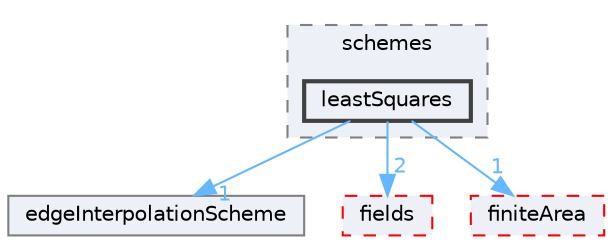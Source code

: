 digraph "src/finiteArea/interpolation/edgeInterpolation/schemes/leastSquares"
{
 // LATEX_PDF_SIZE
  bgcolor="transparent";
  edge [fontname=Helvetica,fontsize=10,labelfontname=Helvetica,labelfontsize=10];
  node [fontname=Helvetica,fontsize=10,shape=box,height=0.2,width=0.4];
  compound=true
  subgraph clusterdir_c2cbdda9edd3452610b843dc2610651b {
    graph [ bgcolor="#edf0f7", pencolor="grey50", label="schemes", fontname=Helvetica,fontsize=10 style="filled,dashed", URL="dir_c2cbdda9edd3452610b843dc2610651b.html",tooltip=""]
  dir_3957f8a04ccb153efc79ff2795f3bfeb [label="leastSquares", fillcolor="#edf0f7", color="grey25", style="filled,bold", URL="dir_3957f8a04ccb153efc79ff2795f3bfeb.html",tooltip=""];
  }
  dir_7bec7d072ce89f16ba384f78af226990 [label="edgeInterpolationScheme", fillcolor="#edf0f7", color="grey50", style="filled", URL="dir_7bec7d072ce89f16ba384f78af226990.html",tooltip=""];
  dir_82c77a639fb8894523e0866635d617d1 [label="fields", fillcolor="#edf0f7", color="red", style="filled,dashed", URL="dir_82c77a639fb8894523e0866635d617d1.html",tooltip=""];
  dir_b48fbfbe364b5d9546b561f47f4221eb [label="finiteArea", fillcolor="#edf0f7", color="red", style="filled,dashed", URL="dir_b48fbfbe364b5d9546b561f47f4221eb.html",tooltip=""];
  dir_3957f8a04ccb153efc79ff2795f3bfeb->dir_7bec7d072ce89f16ba384f78af226990 [headlabel="1", labeldistance=1.5 headhref="dir_002124_001109.html" href="dir_002124_001109.html" color="steelblue1" fontcolor="steelblue1"];
  dir_3957f8a04ccb153efc79ff2795f3bfeb->dir_82c77a639fb8894523e0866635d617d1 [headlabel="2", labeldistance=1.5 headhref="dir_002124_001330.html" href="dir_002124_001330.html" color="steelblue1" fontcolor="steelblue1"];
  dir_3957f8a04ccb153efc79ff2795f3bfeb->dir_b48fbfbe364b5d9546b561f47f4221eb [headlabel="1", labeldistance=1.5 headhref="dir_002124_001386.html" href="dir_002124_001386.html" color="steelblue1" fontcolor="steelblue1"];
}
